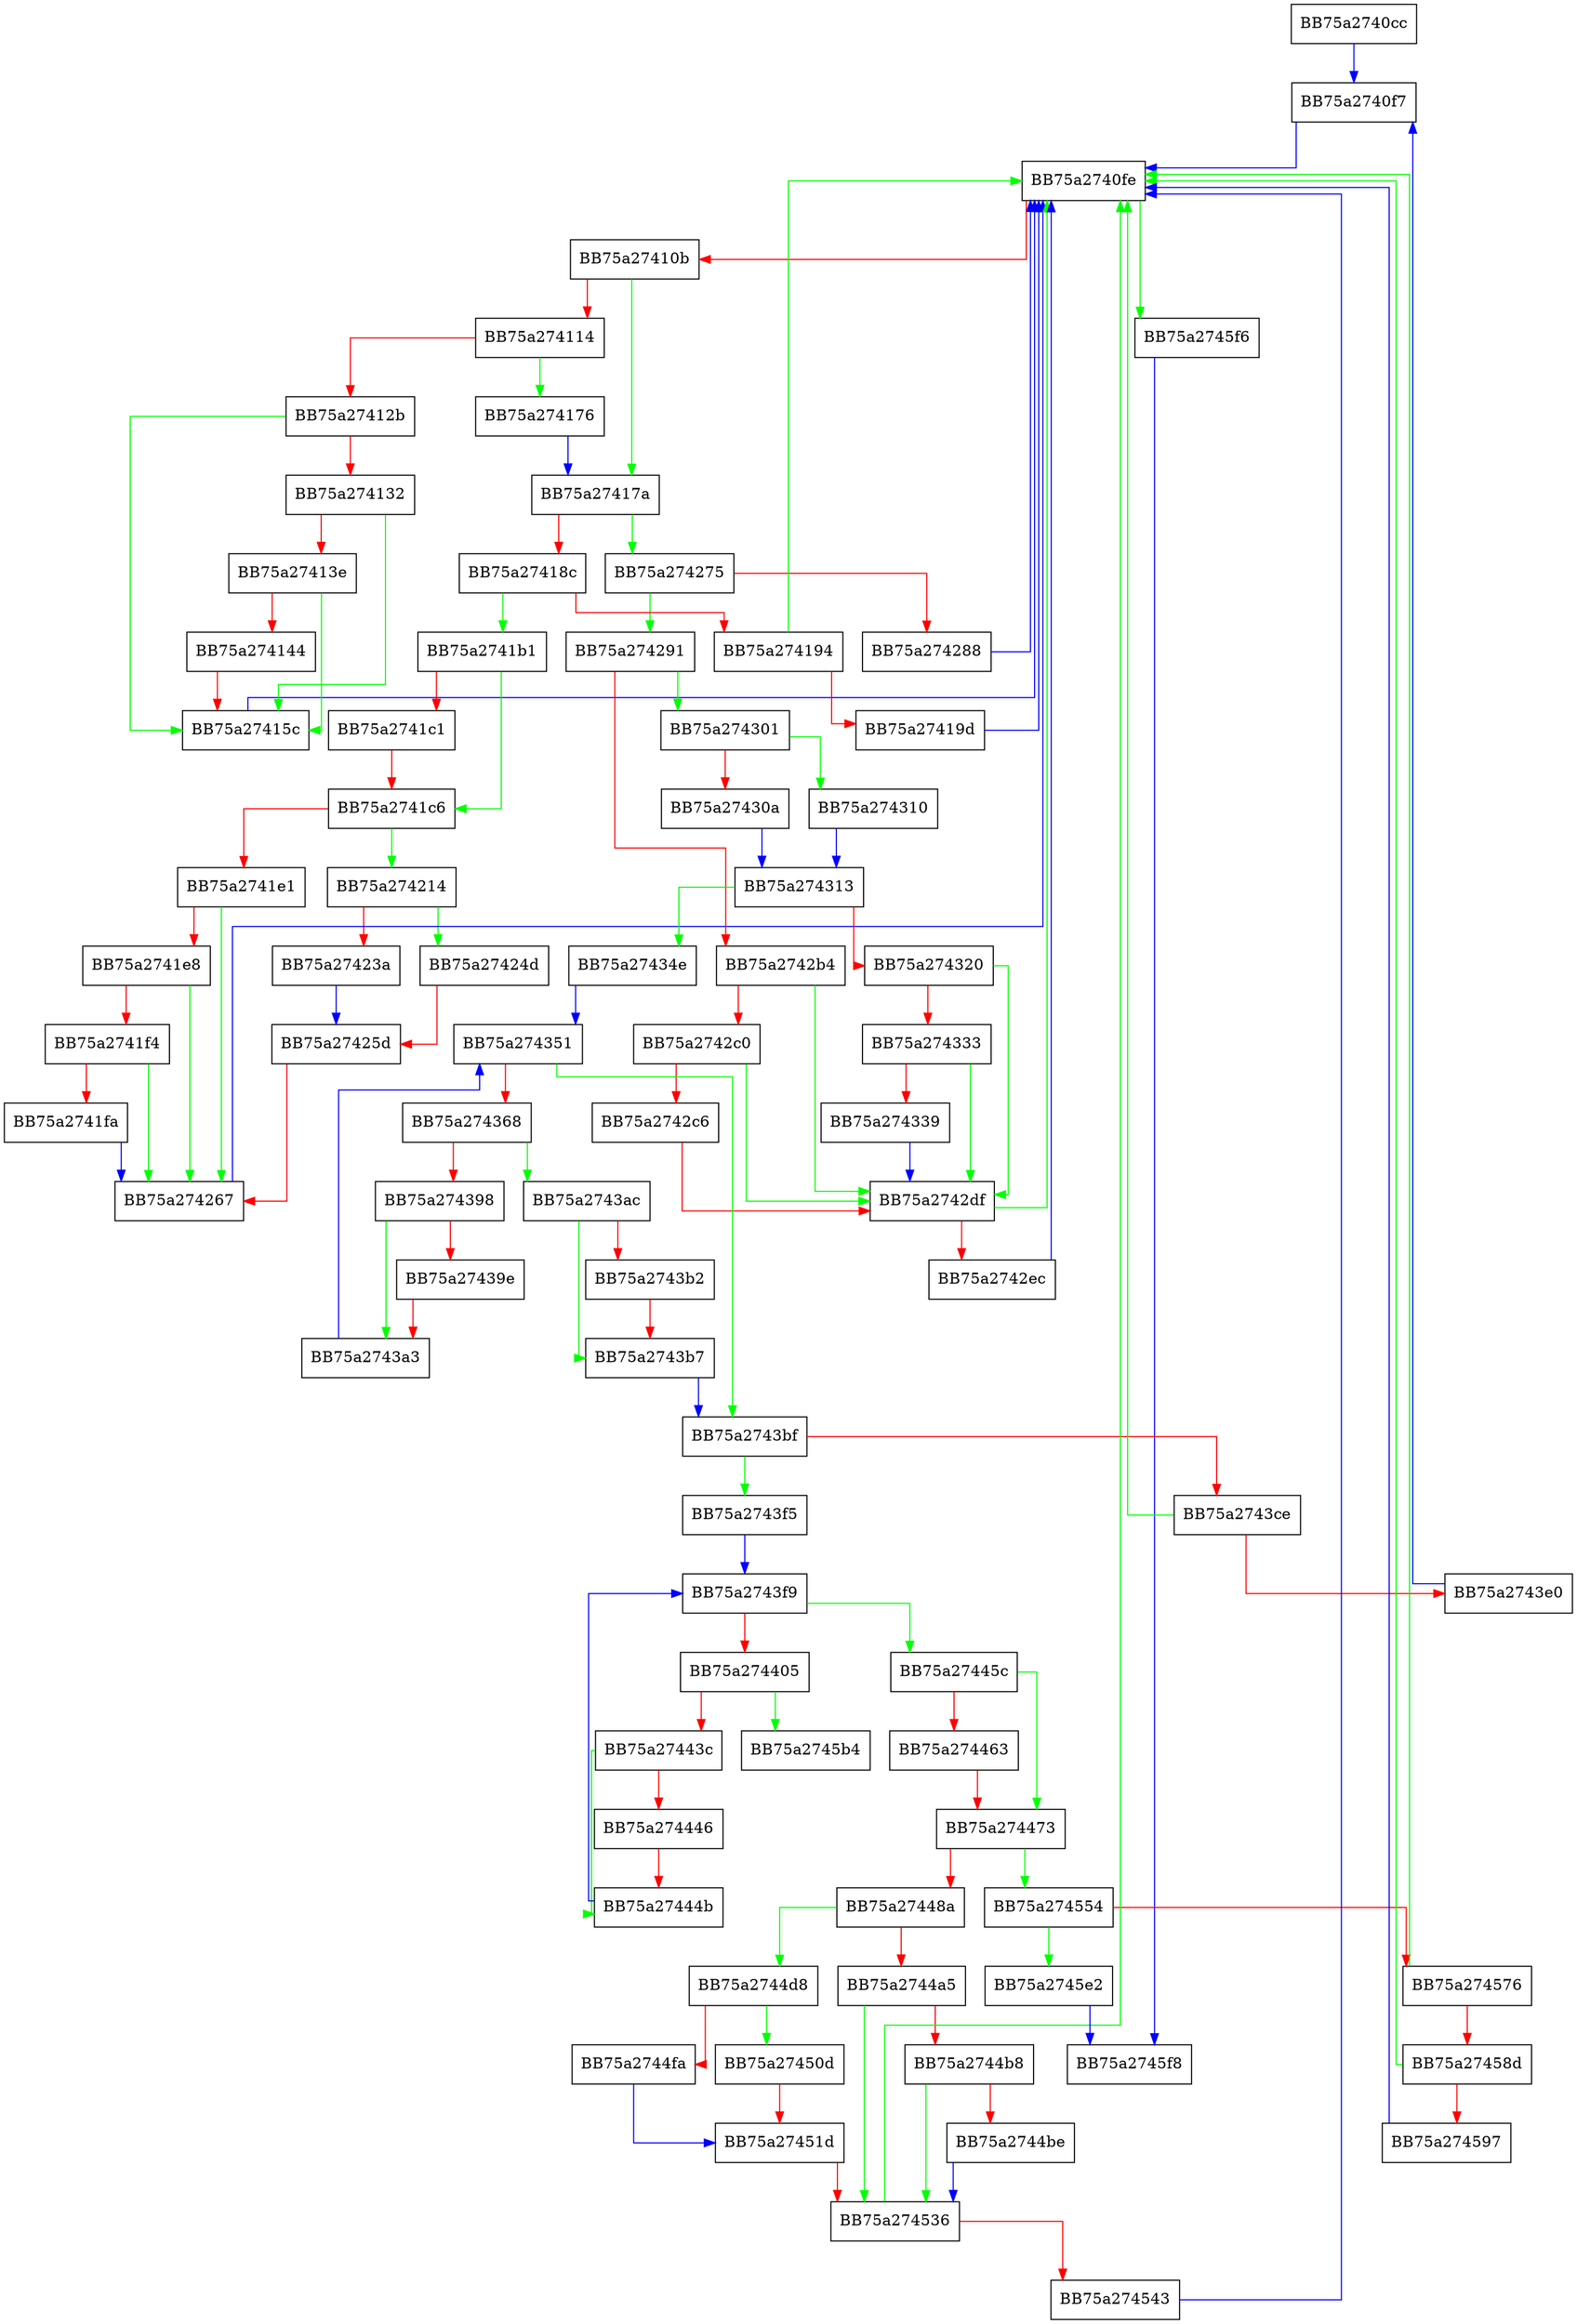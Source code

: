 digraph FindNextInDirStack {
  node [shape="box"];
  graph [splines=ortho];
  BB75a2740cc -> BB75a2740f7 [color="blue"];
  BB75a2740f7 -> BB75a2740fe [color="blue"];
  BB75a2740fe -> BB75a2745f6 [color="green"];
  BB75a2740fe -> BB75a27410b [color="red"];
  BB75a27410b -> BB75a27417a [color="green"];
  BB75a27410b -> BB75a274114 [color="red"];
  BB75a274114 -> BB75a274176 [color="green"];
  BB75a274114 -> BB75a27412b [color="red"];
  BB75a27412b -> BB75a27415c [color="green"];
  BB75a27412b -> BB75a274132 [color="red"];
  BB75a274132 -> BB75a27415c [color="green"];
  BB75a274132 -> BB75a27413e [color="red"];
  BB75a27413e -> BB75a27415c [color="green"];
  BB75a27413e -> BB75a274144 [color="red"];
  BB75a274144 -> BB75a27415c [color="red"];
  BB75a27415c -> BB75a2740fe [color="blue"];
  BB75a274176 -> BB75a27417a [color="blue"];
  BB75a27417a -> BB75a274275 [color="green"];
  BB75a27417a -> BB75a27418c [color="red"];
  BB75a27418c -> BB75a2741b1 [color="green"];
  BB75a27418c -> BB75a274194 [color="red"];
  BB75a274194 -> BB75a2740fe [color="green"];
  BB75a274194 -> BB75a27419d [color="red"];
  BB75a27419d -> BB75a2740fe [color="blue"];
  BB75a2741b1 -> BB75a2741c6 [color="green"];
  BB75a2741b1 -> BB75a2741c1 [color="red"];
  BB75a2741c1 -> BB75a2741c6 [color="red"];
  BB75a2741c6 -> BB75a274214 [color="green"];
  BB75a2741c6 -> BB75a2741e1 [color="red"];
  BB75a2741e1 -> BB75a274267 [color="green"];
  BB75a2741e1 -> BB75a2741e8 [color="red"];
  BB75a2741e8 -> BB75a274267 [color="green"];
  BB75a2741e8 -> BB75a2741f4 [color="red"];
  BB75a2741f4 -> BB75a274267 [color="green"];
  BB75a2741f4 -> BB75a2741fa [color="red"];
  BB75a2741fa -> BB75a274267 [color="blue"];
  BB75a274214 -> BB75a27424d [color="green"];
  BB75a274214 -> BB75a27423a [color="red"];
  BB75a27423a -> BB75a27425d [color="blue"];
  BB75a27424d -> BB75a27425d [color="red"];
  BB75a27425d -> BB75a274267 [color="red"];
  BB75a274267 -> BB75a2740fe [color="blue"];
  BB75a274275 -> BB75a274291 [color="green"];
  BB75a274275 -> BB75a274288 [color="red"];
  BB75a274288 -> BB75a2740fe [color="blue"];
  BB75a274291 -> BB75a274301 [color="green"];
  BB75a274291 -> BB75a2742b4 [color="red"];
  BB75a2742b4 -> BB75a2742df [color="green"];
  BB75a2742b4 -> BB75a2742c0 [color="red"];
  BB75a2742c0 -> BB75a2742df [color="green"];
  BB75a2742c0 -> BB75a2742c6 [color="red"];
  BB75a2742c6 -> BB75a2742df [color="red"];
  BB75a2742df -> BB75a2740fe [color="green"];
  BB75a2742df -> BB75a2742ec [color="red"];
  BB75a2742ec -> BB75a2740fe [color="blue"];
  BB75a274301 -> BB75a274310 [color="green"];
  BB75a274301 -> BB75a27430a [color="red"];
  BB75a27430a -> BB75a274313 [color="blue"];
  BB75a274310 -> BB75a274313 [color="blue"];
  BB75a274313 -> BB75a27434e [color="green"];
  BB75a274313 -> BB75a274320 [color="red"];
  BB75a274320 -> BB75a2742df [color="green"];
  BB75a274320 -> BB75a274333 [color="red"];
  BB75a274333 -> BB75a2742df [color="green"];
  BB75a274333 -> BB75a274339 [color="red"];
  BB75a274339 -> BB75a2742df [color="blue"];
  BB75a27434e -> BB75a274351 [color="blue"];
  BB75a274351 -> BB75a2743bf [color="green"];
  BB75a274351 -> BB75a274368 [color="red"];
  BB75a274368 -> BB75a2743ac [color="green"];
  BB75a274368 -> BB75a274398 [color="red"];
  BB75a274398 -> BB75a2743a3 [color="green"];
  BB75a274398 -> BB75a27439e [color="red"];
  BB75a27439e -> BB75a2743a3 [color="red"];
  BB75a2743a3 -> BB75a274351 [color="blue"];
  BB75a2743ac -> BB75a2743b7 [color="green"];
  BB75a2743ac -> BB75a2743b2 [color="red"];
  BB75a2743b2 -> BB75a2743b7 [color="red"];
  BB75a2743b7 -> BB75a2743bf [color="blue"];
  BB75a2743bf -> BB75a2743f5 [color="green"];
  BB75a2743bf -> BB75a2743ce [color="red"];
  BB75a2743ce -> BB75a2740fe [color="green"];
  BB75a2743ce -> BB75a2743e0 [color="red"];
  BB75a2743e0 -> BB75a2740f7 [color="blue"];
  BB75a2743f5 -> BB75a2743f9 [color="blue"];
  BB75a2743f9 -> BB75a27445c [color="green"];
  BB75a2743f9 -> BB75a274405 [color="red"];
  BB75a274405 -> BB75a2745b4 [color="green"];
  BB75a274405 -> BB75a27443c [color="red"];
  BB75a27443c -> BB75a27444b [color="green"];
  BB75a27443c -> BB75a274446 [color="red"];
  BB75a274446 -> BB75a27444b [color="red"];
  BB75a27444b -> BB75a2743f9 [color="blue"];
  BB75a27445c -> BB75a274473 [color="green"];
  BB75a27445c -> BB75a274463 [color="red"];
  BB75a274463 -> BB75a274473 [color="red"];
  BB75a274473 -> BB75a274554 [color="green"];
  BB75a274473 -> BB75a27448a [color="red"];
  BB75a27448a -> BB75a2744d8 [color="green"];
  BB75a27448a -> BB75a2744a5 [color="red"];
  BB75a2744a5 -> BB75a274536 [color="green"];
  BB75a2744a5 -> BB75a2744b8 [color="red"];
  BB75a2744b8 -> BB75a274536 [color="green"];
  BB75a2744b8 -> BB75a2744be [color="red"];
  BB75a2744be -> BB75a274536 [color="blue"];
  BB75a2744d8 -> BB75a27450d [color="green"];
  BB75a2744d8 -> BB75a2744fa [color="red"];
  BB75a2744fa -> BB75a27451d [color="blue"];
  BB75a27450d -> BB75a27451d [color="red"];
  BB75a27451d -> BB75a274536 [color="red"];
  BB75a274536 -> BB75a2740fe [color="green"];
  BB75a274536 -> BB75a274543 [color="red"];
  BB75a274543 -> BB75a2740fe [color="blue"];
  BB75a274554 -> BB75a2745e2 [color="green"];
  BB75a274554 -> BB75a274576 [color="red"];
  BB75a274576 -> BB75a2740fe [color="green"];
  BB75a274576 -> BB75a27458d [color="red"];
  BB75a27458d -> BB75a2740fe [color="green"];
  BB75a27458d -> BB75a274597 [color="red"];
  BB75a274597 -> BB75a2740fe [color="blue"];
  BB75a2745e2 -> BB75a2745f8 [color="blue"];
  BB75a2745f6 -> BB75a2745f8 [color="blue"];
}